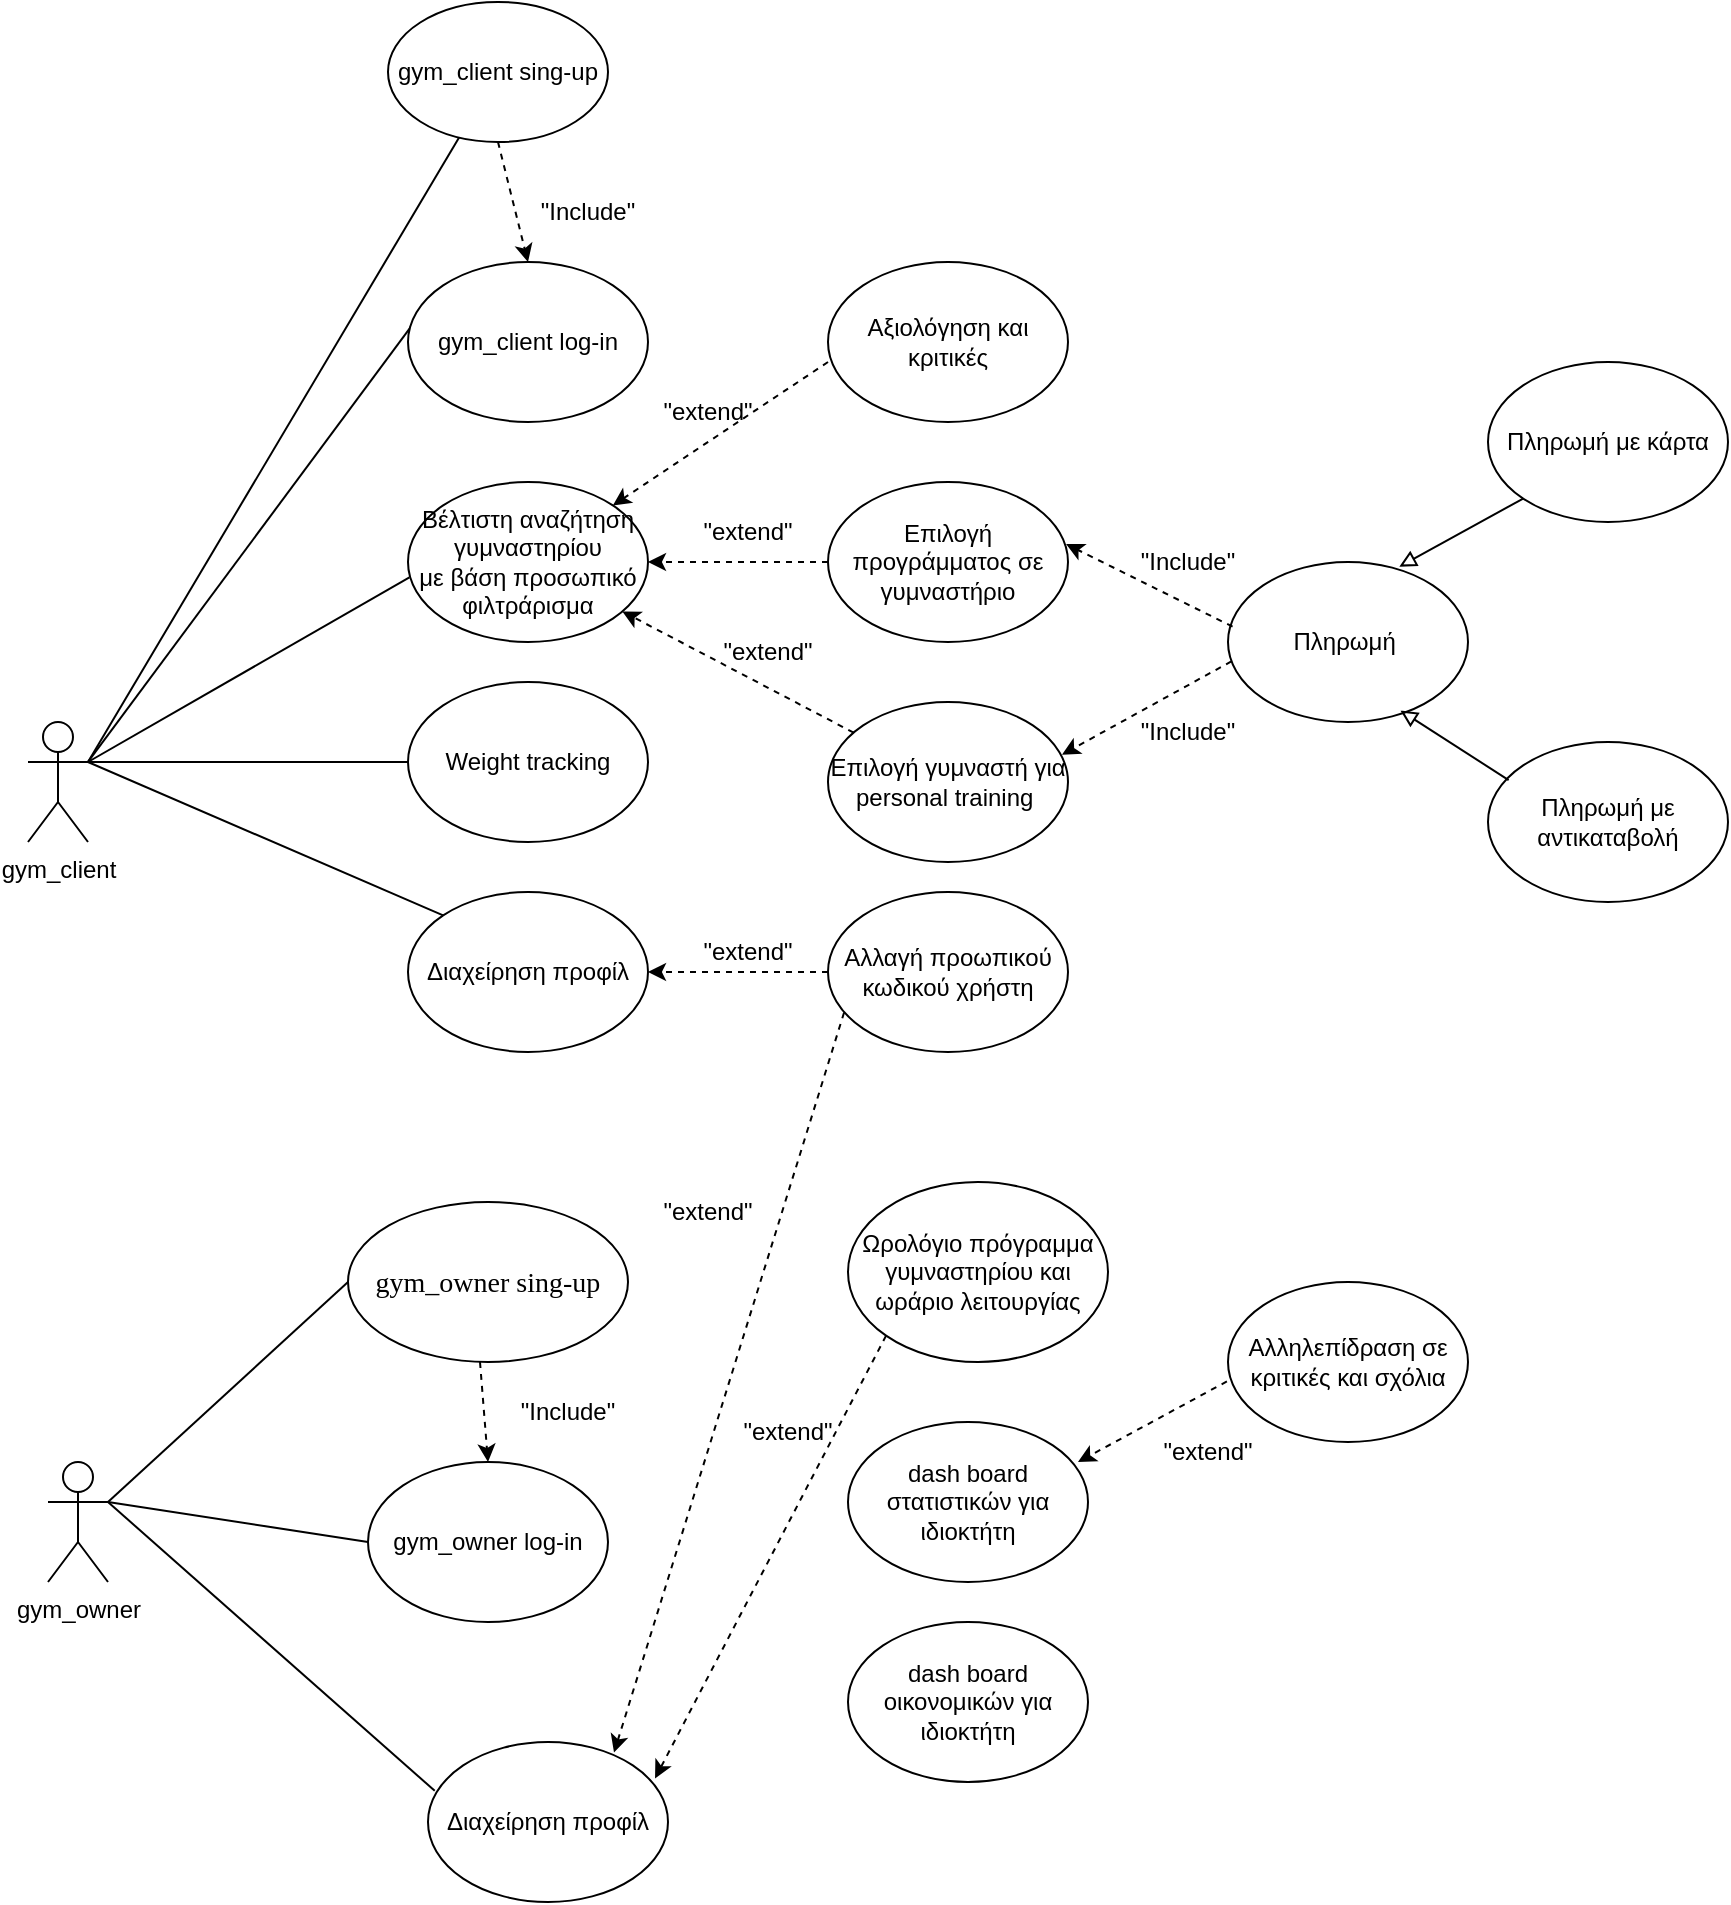 <mxfile version="26.1.1">
  <diagram name="Page-1" id="WoM6VdlI9MWB3Uhfz1nz">
    <mxGraphModel dx="3166" dy="2200" grid="1" gridSize="10" guides="1" tooltips="1" connect="1" arrows="1" fold="1" page="1" pageScale="1" pageWidth="850" pageHeight="1100" math="0" shadow="0">
      <root>
        <object label="" gym_client="" id="0">
          <mxCell />
        </object>
        <mxCell id="1" parent="0" />
        <mxCell id="rTUKtQFbmERzjJpqpbQ3-1" value="gym_client" style="shape=umlActor;verticalLabelPosition=bottom;verticalAlign=top;html=1;outlineConnect=0;" parent="1" vertex="1">
          <mxGeometry y="290" width="30" height="60" as="geometry" />
        </mxCell>
        <mxCell id="rTUKtQFbmERzjJpqpbQ3-41" value="Βέλτιστη αναζήτηση γυμναστηρίου&lt;div&gt;με βάση προσωπικό φιλτράρισμα&lt;/div&gt;" style="ellipse;whiteSpace=wrap;html=1;" parent="1" vertex="1">
          <mxGeometry x="190" y="170" width="120" height="80" as="geometry" />
        </mxCell>
        <mxCell id="rTUKtQFbmERzjJpqpbQ3-43" value="Αξιολόγηση και κριτικές" style="ellipse;whiteSpace=wrap;html=1;" parent="1" vertex="1">
          <mxGeometry x="400" y="60" width="120" height="80" as="geometry" />
        </mxCell>
        <mxCell id="rTUKtQFbmERzjJpqpbQ3-46" value="Επιλογή προγράμματος σε γυμναστήριο" style="ellipse;whiteSpace=wrap;html=1;" parent="1" vertex="1">
          <mxGeometry x="400" y="170" width="120" height="80" as="geometry" />
        </mxCell>
        <mxCell id="rTUKtQFbmERzjJpqpbQ3-47" value="" style="endArrow=none;html=1;rounded=0;exitX=1;exitY=0.333;exitDx=0;exitDy=0;exitPerimeter=0;entryX=0.025;entryY=0.379;entryDx=0;entryDy=0;entryPerimeter=0;" parent="1" source="rTUKtQFbmERzjJpqpbQ3-1" target="rdtRjZM0fHfOW98A3iZ1-2" edge="1">
          <mxGeometry width="50" height="50" relative="1" as="geometry">
            <mxPoint x="430" y="330" as="sourcePoint" />
            <mxPoint x="270" y="310" as="targetPoint" />
          </mxGeometry>
        </mxCell>
        <mxCell id="rTUKtQFbmERzjJpqpbQ3-48" value="Αλλαγή προωπικού κωδικού χρήστη" style="ellipse;whiteSpace=wrap;html=1;" parent="1" vertex="1">
          <mxGeometry x="400" y="375" width="120" height="80" as="geometry" />
        </mxCell>
        <mxCell id="rTUKtQFbmERzjJpqpbQ3-53" value="Επιλογή γυμναστή για personal training&amp;nbsp;" style="ellipse;whiteSpace=wrap;html=1;" parent="1" vertex="1">
          <mxGeometry x="400" y="280" width="120" height="80" as="geometry" />
        </mxCell>
        <mxCell id="rdtRjZM0fHfOW98A3iZ1-2" value="gym_client log-in" style="ellipse;whiteSpace=wrap;html=1;" parent="1" vertex="1">
          <mxGeometry x="190" y="60" width="120" height="80" as="geometry" />
        </mxCell>
        <mxCell id="rdtRjZM0fHfOW98A3iZ1-3" value="Weight tracking" style="ellipse;whiteSpace=wrap;html=1;" parent="1" vertex="1">
          <mxGeometry x="190" y="270" width="120" height="80" as="geometry" />
        </mxCell>
        <mxCell id="rdtRjZM0fHfOW98A3iZ1-7" value="Πληρωμή&amp;nbsp;" style="ellipse;whiteSpace=wrap;html=1;" parent="1" vertex="1">
          <mxGeometry x="600" y="210" width="120" height="80" as="geometry" />
        </mxCell>
        <mxCell id="rdtRjZM0fHfOW98A3iZ1-8" value="Πληρωμή με κάρτα" style="ellipse;whiteSpace=wrap;html=1;" parent="1" vertex="1">
          <mxGeometry x="730" y="110" width="120" height="80" as="geometry" />
        </mxCell>
        <mxCell id="rdtRjZM0fHfOW98A3iZ1-9" value="Πληρωμή με αντικαταβολή" style="ellipse;whiteSpace=wrap;html=1;" parent="1" vertex="1">
          <mxGeometry x="730" y="300" width="120" height="80" as="geometry" />
        </mxCell>
        <mxCell id="rdtRjZM0fHfOW98A3iZ1-18" value="" style="endArrow=classic;html=1;rounded=0;dashed=1;exitX=0;exitY=0.625;exitDx=0;exitDy=0;exitPerimeter=0;entryX=1;entryY=0;entryDx=0;entryDy=0;" parent="1" source="rTUKtQFbmERzjJpqpbQ3-43" target="rTUKtQFbmERzjJpqpbQ3-41" edge="1">
          <mxGeometry width="50" height="50" relative="1" as="geometry">
            <mxPoint x="270" y="110" as="sourcePoint" />
            <mxPoint x="320" y="60" as="targetPoint" />
          </mxGeometry>
        </mxCell>
        <mxCell id="rdtRjZM0fHfOW98A3iZ1-19" value="" style="endArrow=classic;html=1;rounded=0;dashed=1;exitX=0;exitY=0.5;exitDx=0;exitDy=0;entryX=1;entryY=0.5;entryDx=0;entryDy=0;" parent="1" source="rTUKtQFbmERzjJpqpbQ3-46" target="rTUKtQFbmERzjJpqpbQ3-41" edge="1">
          <mxGeometry width="50" height="50" relative="1" as="geometry">
            <mxPoint x="380" y="200" as="sourcePoint" />
            <mxPoint x="430" y="150" as="targetPoint" />
          </mxGeometry>
        </mxCell>
        <mxCell id="rdtRjZM0fHfOW98A3iZ1-20" value="" style="endArrow=classic;html=1;rounded=0;dashed=1;" parent="1" source="rTUKtQFbmERzjJpqpbQ3-53" target="rTUKtQFbmERzjJpqpbQ3-41" edge="1">
          <mxGeometry width="50" height="50" relative="1" as="geometry">
            <mxPoint x="380" y="200" as="sourcePoint" />
            <mxPoint x="430" y="150" as="targetPoint" />
          </mxGeometry>
        </mxCell>
        <mxCell id="rdtRjZM0fHfOW98A3iZ1-21" value="" style="endArrow=none;html=1;rounded=0;" parent="1" source="rdtRjZM0fHfOW98A3iZ1-3" edge="1">
          <mxGeometry width="50" height="50" relative="1" as="geometry">
            <mxPoint x="380" y="200" as="sourcePoint" />
            <mxPoint x="30" y="310" as="targetPoint" />
          </mxGeometry>
        </mxCell>
        <mxCell id="rdtRjZM0fHfOW98A3iZ1-22" value="" style="endArrow=none;html=1;rounded=0;entryX=0.006;entryY=0.596;entryDx=0;entryDy=0;entryPerimeter=0;" parent="1" target="rTUKtQFbmERzjJpqpbQ3-41" edge="1">
          <mxGeometry width="50" height="50" relative="1" as="geometry">
            <mxPoint x="30" y="310" as="sourcePoint" />
            <mxPoint x="430" y="150" as="targetPoint" />
          </mxGeometry>
        </mxCell>
        <mxCell id="rdtRjZM0fHfOW98A3iZ1-23" value="" style="endArrow=classic;html=1;rounded=0;exitX=0.019;exitY=0.404;exitDx=0;exitDy=0;exitPerimeter=0;entryX=0.992;entryY=0.388;entryDx=0;entryDy=0;entryPerimeter=0;dashed=1;" parent="1" source="rdtRjZM0fHfOW98A3iZ1-7" target="rTUKtQFbmERzjJpqpbQ3-46" edge="1">
          <mxGeometry width="50" height="50" relative="1" as="geometry">
            <mxPoint x="380" y="200" as="sourcePoint" />
            <mxPoint x="430" y="150" as="targetPoint" />
          </mxGeometry>
        </mxCell>
        <mxCell id="rdtRjZM0fHfOW98A3iZ1-24" value="" style="endArrow=classic;html=1;rounded=0;exitX=0.014;exitY=0.621;exitDx=0;exitDy=0;exitPerimeter=0;entryX=0.975;entryY=0.329;entryDx=0;entryDy=0;entryPerimeter=0;dashed=1;" parent="1" source="rdtRjZM0fHfOW98A3iZ1-7" target="rTUKtQFbmERzjJpqpbQ3-53" edge="1">
          <mxGeometry width="50" height="50" relative="1" as="geometry">
            <mxPoint x="380" y="200" as="sourcePoint" />
            <mxPoint x="430" y="150" as="targetPoint" />
          </mxGeometry>
        </mxCell>
        <mxCell id="rdtRjZM0fHfOW98A3iZ1-25" value="&quot;Include&quot;" style="text;html=1;align=center;verticalAlign=middle;whiteSpace=wrap;rounded=0;" parent="1" vertex="1">
          <mxGeometry x="550" y="195" width="60" height="30" as="geometry" />
        </mxCell>
        <mxCell id="rdtRjZM0fHfOW98A3iZ1-26" value="&quot;Include&quot;" style="text;html=1;align=center;verticalAlign=middle;whiteSpace=wrap;rounded=0;" parent="1" vertex="1">
          <mxGeometry x="550" y="280" width="60" height="30" as="geometry" />
        </mxCell>
        <mxCell id="rdtRjZM0fHfOW98A3iZ1-27" value="" style="endArrow=block;html=1;rounded=0;exitX=0;exitY=1;exitDx=0;exitDy=0;entryX=0.714;entryY=0.029;entryDx=0;entryDy=0;entryPerimeter=0;endFill=0;" parent="1" source="rdtRjZM0fHfOW98A3iZ1-8" target="rdtRjZM0fHfOW98A3iZ1-7" edge="1">
          <mxGeometry width="50" height="50" relative="1" as="geometry">
            <mxPoint x="380" y="200" as="sourcePoint" />
            <mxPoint x="430" y="150" as="targetPoint" />
          </mxGeometry>
        </mxCell>
        <mxCell id="rdtRjZM0fHfOW98A3iZ1-28" value="" style="endArrow=block;html=1;rounded=0;exitX=0.086;exitY=0.238;exitDx=0;exitDy=0;exitPerimeter=0;entryX=0.719;entryY=0.929;entryDx=0;entryDy=0;entryPerimeter=0;endFill=0;" parent="1" source="rdtRjZM0fHfOW98A3iZ1-9" target="rdtRjZM0fHfOW98A3iZ1-7" edge="1">
          <mxGeometry width="50" height="50" relative="1" as="geometry">
            <mxPoint x="380" y="200" as="sourcePoint" />
            <mxPoint x="690" y="300" as="targetPoint" />
          </mxGeometry>
        </mxCell>
        <mxCell id="rdtRjZM0fHfOW98A3iZ1-29" value="&quot;extend&quot;" style="text;html=1;align=center;verticalAlign=middle;whiteSpace=wrap;rounded=0;" parent="1" vertex="1">
          <mxGeometry x="310" y="120" width="60" height="30" as="geometry" />
        </mxCell>
        <mxCell id="rdtRjZM0fHfOW98A3iZ1-30" value="&quot;extend&quot;" style="text;html=1;align=center;verticalAlign=middle;whiteSpace=wrap;rounded=0;" parent="1" vertex="1">
          <mxGeometry x="330" y="180" width="60" height="30" as="geometry" />
        </mxCell>
        <mxCell id="rdtRjZM0fHfOW98A3iZ1-31" value="&quot;extend&quot;" style="text;html=1;align=center;verticalAlign=middle;whiteSpace=wrap;rounded=0;" parent="1" vertex="1">
          <mxGeometry x="340" y="240" width="60" height="30" as="geometry" />
        </mxCell>
        <mxCell id="rdtRjZM0fHfOW98A3iZ1-34" value="Διαχείρηση προφίλ" style="ellipse;whiteSpace=wrap;html=1;" parent="1" vertex="1">
          <mxGeometry x="190" y="375" width="120" height="80" as="geometry" />
        </mxCell>
        <mxCell id="rdtRjZM0fHfOW98A3iZ1-36" value="" style="endArrow=none;html=1;rounded=0;exitX=0;exitY=0;exitDx=0;exitDy=0;entryX=1;entryY=0.333;entryDx=0;entryDy=0;entryPerimeter=0;" parent="1" source="rdtRjZM0fHfOW98A3iZ1-34" target="rTUKtQFbmERzjJpqpbQ3-1" edge="1">
          <mxGeometry width="50" height="50" relative="1" as="geometry">
            <mxPoint x="370" y="370" as="sourcePoint" />
            <mxPoint x="420" y="320" as="targetPoint" />
          </mxGeometry>
        </mxCell>
        <mxCell id="rdtRjZM0fHfOW98A3iZ1-37" value="" style="endArrow=classic;html=1;rounded=0;dashed=1;exitX=0;exitY=0.5;exitDx=0;exitDy=0;entryX=1;entryY=0.5;entryDx=0;entryDy=0;" parent="1" source="rTUKtQFbmERzjJpqpbQ3-48" target="rdtRjZM0fHfOW98A3iZ1-34" edge="1">
          <mxGeometry width="50" height="50" relative="1" as="geometry">
            <mxPoint x="150" y="610" as="sourcePoint" />
            <mxPoint x="200" y="560" as="targetPoint" />
          </mxGeometry>
        </mxCell>
        <mxCell id="rdtRjZM0fHfOW98A3iZ1-38" value="&quot;extend&quot;" style="text;html=1;align=center;verticalAlign=middle;whiteSpace=wrap;rounded=0;" parent="1" vertex="1">
          <mxGeometry x="330" y="390" width="60" height="30" as="geometry" />
        </mxCell>
        <mxCell id="koaHBDYHnwQ9m3PcKFgg-1" value="gym_owner&lt;div&gt;&lt;br&gt;&lt;/div&gt;" style="shape=umlActor;verticalLabelPosition=bottom;verticalAlign=top;html=1;outlineConnect=0;" parent="1" vertex="1">
          <mxGeometry x="10" y="660" width="30" height="60" as="geometry" />
        </mxCell>
        <mxCell id="koaHBDYHnwQ9m3PcKFgg-2" value="" style="endArrow=none;html=1;rounded=0;" parent="1" edge="1">
          <mxGeometry width="50" height="50" relative="1" as="geometry">
            <mxPoint x="40" y="680" as="sourcePoint" />
            <mxPoint x="160" y="570" as="targetPoint" />
          </mxGeometry>
        </mxCell>
        <mxCell id="koaHBDYHnwQ9m3PcKFgg-3" value="&lt;p style=&quot;line-height: normal;&quot; align=&quot;center&quot; class=&quot;MsoNormal&quot;&gt;&lt;span style=&quot;font-family: &amp;quot;Times New Roman&amp;quot;, serif;&quot; lang=&quot;EN-US&quot;&gt;&lt;font style=&quot;font-size: 14px;&quot;&gt;gym_owner sing-up&lt;/font&gt;&lt;/span&gt;&lt;/p&gt;" style="ellipse;whiteSpace=wrap;html=1;" parent="1" vertex="1">
          <mxGeometry x="160" y="530" width="140" height="80" as="geometry" />
        </mxCell>
        <mxCell id="koaHBDYHnwQ9m3PcKFgg-6" value="" style="endArrow=none;html=1;rounded=0;" parent="1" target="koaHBDYHnwQ9m3PcKFgg-7" edge="1">
          <mxGeometry width="50" height="50" relative="1" as="geometry">
            <mxPoint x="30" y="310" as="sourcePoint" />
            <mxPoint x="190" y="30" as="targetPoint" />
          </mxGeometry>
        </mxCell>
        <mxCell id="koaHBDYHnwQ9m3PcKFgg-7" value="gym_client sing-up" style="ellipse;whiteSpace=wrap;html=1;" parent="1" vertex="1">
          <mxGeometry x="180" y="-70" width="110" height="70" as="geometry" />
        </mxCell>
        <mxCell id="koaHBDYHnwQ9m3PcKFgg-8" value="" style="endArrow=none;html=1;rounded=0;exitX=1;exitY=0.333;exitDx=0;exitDy=0;exitPerimeter=0;entryX=0;entryY=0.5;entryDx=0;entryDy=0;" parent="1" source="koaHBDYHnwQ9m3PcKFgg-1" target="koaHBDYHnwQ9m3PcKFgg-9" edge="1">
          <mxGeometry width="50" height="50" relative="1" as="geometry">
            <mxPoint x="70" y="690" as="sourcePoint" />
            <mxPoint x="170" y="670" as="targetPoint" />
          </mxGeometry>
        </mxCell>
        <mxCell id="koaHBDYHnwQ9m3PcKFgg-9" value="gym_owner log-in" style="ellipse;whiteSpace=wrap;html=1;" parent="1" vertex="1">
          <mxGeometry x="170" y="660" width="120" height="80" as="geometry" />
        </mxCell>
        <mxCell id="koaHBDYHnwQ9m3PcKFgg-10" value="dash board στατιστικών για ιδιοκτήτη" style="ellipse;whiteSpace=wrap;html=1;" parent="1" vertex="1">
          <mxGeometry x="410" y="640" width="120" height="80" as="geometry" />
        </mxCell>
        <mxCell id="koaHBDYHnwQ9m3PcKFgg-11" value="Ωρολόγιο πρόγραμμα γυμναστηρίου και ωράριο λειτουργίας" style="ellipse;whiteSpace=wrap;html=1;" parent="1" vertex="1">
          <mxGeometry x="410" y="520" width="130" height="90" as="geometry" />
        </mxCell>
        <mxCell id="koaHBDYHnwQ9m3PcKFgg-13" value="" style="endArrow=classic;html=1;rounded=0;exitX=0.014;exitY=0.621;exitDx=0;exitDy=0;exitPerimeter=0;entryX=0.975;entryY=0.329;entryDx=0;entryDy=0;entryPerimeter=0;dashed=1;" parent="1" edge="1">
          <mxGeometry width="50" height="50" relative="1" as="geometry">
            <mxPoint x="610" y="614" as="sourcePoint" />
            <mxPoint x="525" y="660" as="targetPoint" />
          </mxGeometry>
        </mxCell>
        <mxCell id="koaHBDYHnwQ9m3PcKFgg-14" value="&quot;extend&quot;" style="text;html=1;align=center;verticalAlign=middle;whiteSpace=wrap;rounded=0;" parent="1" vertex="1">
          <mxGeometry x="560" y="640" width="60" height="30" as="geometry" />
        </mxCell>
        <mxCell id="koaHBDYHnwQ9m3PcKFgg-16" value="" style="endArrow=classic;html=1;rounded=0;dashed=1;entryX=0.5;entryY=0;entryDx=0;entryDy=0;" parent="1" target="koaHBDYHnwQ9m3PcKFgg-9" edge="1">
          <mxGeometry width="50" height="50" relative="1" as="geometry">
            <mxPoint x="226" y="610" as="sourcePoint" />
            <mxPoint x="110" y="549" as="targetPoint" />
          </mxGeometry>
        </mxCell>
        <mxCell id="koaHBDYHnwQ9m3PcKFgg-17" value="&quot;Include&quot;" style="text;html=1;align=center;verticalAlign=middle;whiteSpace=wrap;rounded=0;" parent="1" vertex="1">
          <mxGeometry x="240" y="620" width="60" height="30" as="geometry" />
        </mxCell>
        <mxCell id="koaHBDYHnwQ9m3PcKFgg-22" value="" style="endArrow=classic;html=1;rounded=0;dashed=1;exitX=0.5;exitY=1;exitDx=0;exitDy=0;entryX=0.5;entryY=0;entryDx=0;entryDy=0;" parent="1" source="koaHBDYHnwQ9m3PcKFgg-7" target="rdtRjZM0fHfOW98A3iZ1-2" edge="1">
          <mxGeometry width="50" height="50" relative="1" as="geometry">
            <mxPoint x="236" y="31" as="sourcePoint" />
            <mxPoint x="120" y="-30" as="targetPoint" />
          </mxGeometry>
        </mxCell>
        <mxCell id="koaHBDYHnwQ9m3PcKFgg-24" value="&quot;Include&quot;" style="text;html=1;align=center;verticalAlign=middle;whiteSpace=wrap;rounded=0;" parent="1" vertex="1">
          <mxGeometry x="250" y="20" width="60" height="30" as="geometry" />
        </mxCell>
        <mxCell id="koaHBDYHnwQ9m3PcKFgg-26" value="dash board οικονομικών για ιδιοκτήτη" style="ellipse;whiteSpace=wrap;html=1;" parent="1" vertex="1">
          <mxGeometry x="410" y="740" width="120" height="80" as="geometry" />
        </mxCell>
        <mxCell id="koaHBDYHnwQ9m3PcKFgg-27" value="Διαχείρηση προφίλ" style="ellipse;whiteSpace=wrap;html=1;" parent="1" vertex="1">
          <mxGeometry x="200" y="800" width="120" height="80" as="geometry" />
        </mxCell>
        <mxCell id="koaHBDYHnwQ9m3PcKFgg-28" value="" style="endArrow=none;html=1;rounded=0;entryX=0.028;entryY=0.305;entryDx=0;entryDy=0;entryPerimeter=0;" parent="1" target="koaHBDYHnwQ9m3PcKFgg-27" edge="1">
          <mxGeometry width="50" height="50" relative="1" as="geometry">
            <mxPoint x="40" y="680" as="sourcePoint" />
            <mxPoint x="450" y="480" as="targetPoint" />
          </mxGeometry>
        </mxCell>
        <mxCell id="koaHBDYHnwQ9m3PcKFgg-34" value="" style="endArrow=classic;html=1;rounded=0;dashed=1;entryX=0.775;entryY=0.066;entryDx=0;entryDy=0;entryPerimeter=0;exitX=0.067;exitY=0.753;exitDx=0;exitDy=0;exitPerimeter=0;" parent="1" source="rTUKtQFbmERzjJpqpbQ3-48" target="koaHBDYHnwQ9m3PcKFgg-27" edge="1">
          <mxGeometry width="50" height="50" relative="1" as="geometry">
            <mxPoint x="390" y="430" as="sourcePoint" />
            <mxPoint x="302" y="192" as="targetPoint" />
          </mxGeometry>
        </mxCell>
        <mxCell id="koaHBDYHnwQ9m3PcKFgg-35" value="&quot;extend&quot;" style="text;html=1;align=center;verticalAlign=middle;whiteSpace=wrap;rounded=0;" parent="1" vertex="1">
          <mxGeometry x="310" y="520" width="60" height="30" as="geometry" />
        </mxCell>
        <mxCell id="koaHBDYHnwQ9m3PcKFgg-36" value="" style="endArrow=classic;html=1;rounded=0;dashed=1;entryX=0.946;entryY=0.228;entryDx=0;entryDy=0;exitX=0;exitY=1;exitDx=0;exitDy=0;entryPerimeter=0;" parent="1" source="koaHBDYHnwQ9m3PcKFgg-11" target="koaHBDYHnwQ9m3PcKFgg-27" edge="1">
          <mxGeometry width="50" height="50" relative="1" as="geometry">
            <mxPoint x="236" y="620" as="sourcePoint" />
            <mxPoint x="240" y="670" as="targetPoint" />
          </mxGeometry>
        </mxCell>
        <mxCell id="koaHBDYHnwQ9m3PcKFgg-37" value="&quot;extend&quot;" style="text;html=1;align=center;verticalAlign=middle;whiteSpace=wrap;rounded=0;" parent="1" vertex="1">
          <mxGeometry x="350" y="630" width="60" height="30" as="geometry" />
        </mxCell>
        <mxCell id="koaHBDYHnwQ9m3PcKFgg-47" value="Αλληλεπίδραση σε κριτικές και σχόλια" style="ellipse;whiteSpace=wrap;html=1;" parent="1" vertex="1">
          <mxGeometry x="600" y="570" width="120" height="80" as="geometry" />
        </mxCell>
      </root>
    </mxGraphModel>
  </diagram>
</mxfile>

